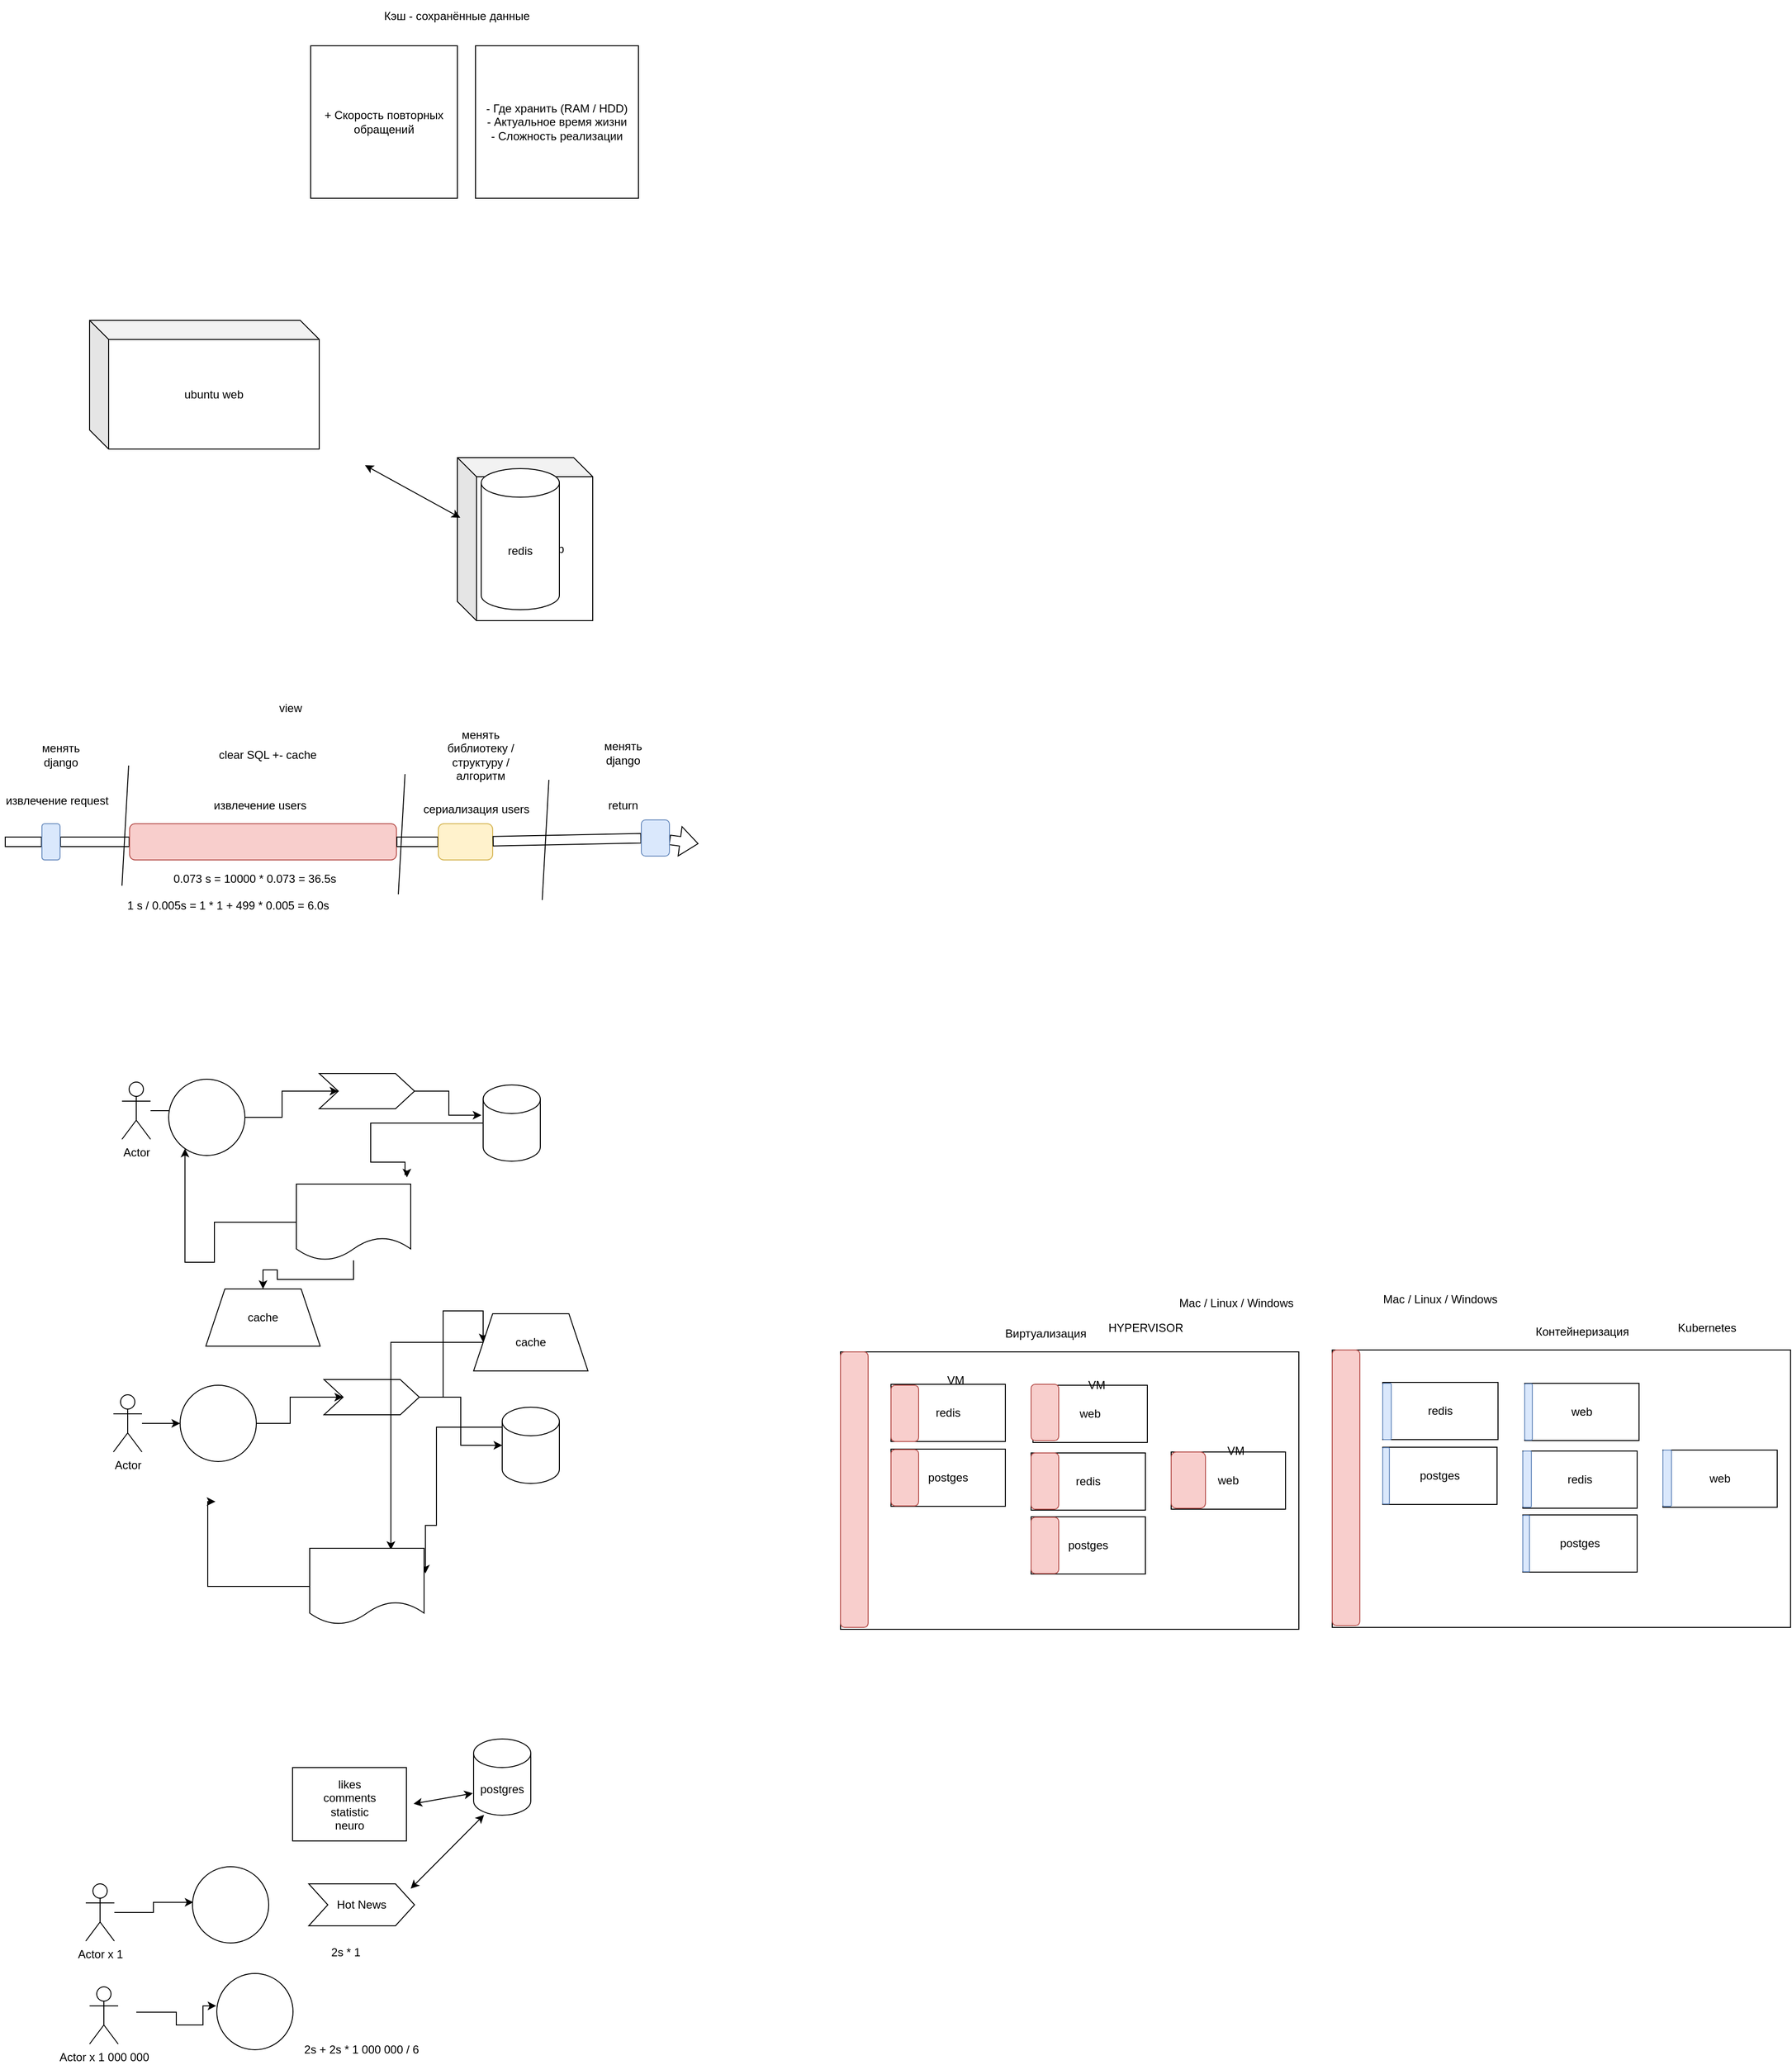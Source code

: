 <mxfile version="20.8.11" type="device"><diagram name="Страница 1" id="_RSNlABZVXpFi8hacFBN"><mxGraphModel dx="1127" dy="404" grid="0" gridSize="10" guides="1" tooltips="1" connect="1" arrows="1" fold="1" page="0" pageScale="1" pageWidth="827" pageHeight="1169" math="0" shadow="0"><root><mxCell id="0"/><mxCell id="1" parent="0"/><mxCell id="2Xgi0nuFD-_K6_30OUNM-1" value="+ Скорость повторных обращений" style="rounded=0;whiteSpace=wrap;html=1;" parent="1" vertex="1"><mxGeometry x="173" y="319" width="154" height="160" as="geometry"/></mxCell><mxCell id="2Xgi0nuFD-_K6_30OUNM-2" value="Кэш - сохранённые данные" style="text;html=1;strokeColor=none;fillColor=none;align=center;verticalAlign=middle;whiteSpace=wrap;rounded=0;" parent="1" vertex="1"><mxGeometry x="223" y="271" width="207" height="34" as="geometry"/></mxCell><mxCell id="2Xgi0nuFD-_K6_30OUNM-3" value="- Где хранить (RAM / HDD)&lt;br&gt;- Актуальное время жизни&lt;br&gt;- Сложность реализации" style="rounded=0;whiteSpace=wrap;html=1;" parent="1" vertex="1"><mxGeometry x="346" y="319" width="171" height="160" as="geometry"/></mxCell><mxCell id="2Xgi0nuFD-_K6_30OUNM-4" value="ubuntu web" style="shape=cube;whiteSpace=wrap;html=1;boundedLbl=1;backgroundOutline=1;darkOpacity=0.05;darkOpacity2=0.1;" parent="1" vertex="1"><mxGeometry x="-59" y="607" width="241" height="135" as="geometry"/></mxCell><mxCell id="2Xgi0nuFD-_K6_30OUNM-6" value="ubuntu web" style="shape=cube;whiteSpace=wrap;html=1;boundedLbl=1;backgroundOutline=1;darkOpacity=0.05;darkOpacity2=0.1;" parent="1" vertex="1"><mxGeometry x="327" y="751" width="142" height="171" as="geometry"/></mxCell><mxCell id="2Xgi0nuFD-_K6_30OUNM-5" value="redis" style="shape=cylinder3;whiteSpace=wrap;html=1;boundedLbl=1;backgroundOutline=1;size=15;" parent="1" vertex="1"><mxGeometry x="352" y="762.5" width="82" height="148" as="geometry"/></mxCell><mxCell id="2Xgi0nuFD-_K6_30OUNM-7" value="" style="endArrow=classic;startArrow=classic;html=1;rounded=0;" parent="1" edge="1"><mxGeometry width="50" height="50" relative="1" as="geometry"><mxPoint x="230" y="759" as="sourcePoint"/><mxPoint x="330" y="814" as="targetPoint"/></mxGeometry></mxCell><mxCell id="2Xgi0nuFD-_K6_30OUNM-9" value="view" style="text;html=1;strokeColor=none;fillColor=none;align=center;verticalAlign=middle;whiteSpace=wrap;rounded=0;" parent="1" vertex="1"><mxGeometry x="122" y="999" width="60" height="30" as="geometry"/></mxCell><mxCell id="2Xgi0nuFD-_K6_30OUNM-10" value="извлечение request" style="text;html=1;strokeColor=none;fillColor=none;align=center;verticalAlign=middle;whiteSpace=wrap;rounded=0;" parent="1" vertex="1"><mxGeometry x="-153" y="1096" width="120" height="30" as="geometry"/></mxCell><mxCell id="2Xgi0nuFD-_K6_30OUNM-11" value="" style="endArrow=none;html=1;rounded=0;" parent="1" edge="1"><mxGeometry width="50" height="50" relative="1" as="geometry"><mxPoint x="-25" y="1200" as="sourcePoint"/><mxPoint x="-18" y="1074" as="targetPoint"/></mxGeometry></mxCell><mxCell id="2Xgi0nuFD-_K6_30OUNM-8" value="" style="shape=flexArrow;endArrow=classic;html=1;rounded=0;startArrow=none;" parent="1" source="2Xgi0nuFD-_K6_30OUNM-26" edge="1"><mxGeometry width="50" height="50" relative="1" as="geometry"><mxPoint x="-148" y="1154" as="sourcePoint"/><mxPoint x="580" y="1156" as="targetPoint"/></mxGeometry></mxCell><mxCell id="2Xgi0nuFD-_K6_30OUNM-13" value="извлечение users" style="text;html=1;strokeColor=none;fillColor=none;align=center;verticalAlign=middle;whiteSpace=wrap;rounded=0;" parent="1" vertex="1"><mxGeometry x="59.5" y="1101" width="120" height="30" as="geometry"/></mxCell><mxCell id="2Xgi0nuFD-_K6_30OUNM-14" value="" style="endArrow=none;html=1;rounded=0;" parent="1" edge="1"><mxGeometry width="50" height="50" relative="1" as="geometry"><mxPoint x="265" y="1209" as="sourcePoint"/><mxPoint x="272" y="1083" as="targetPoint"/></mxGeometry></mxCell><mxCell id="2Xgi0nuFD-_K6_30OUNM-17" value="" style="shape=flexArrow;endArrow=none;html=1;rounded=0;startArrow=none;" parent="1" source="2Xgi0nuFD-_K6_30OUNM-12" target="2Xgi0nuFD-_K6_30OUNM-15" edge="1"><mxGeometry width="50" height="50" relative="1" as="geometry"><mxPoint x="-148" y="1154" as="sourcePoint"/><mxPoint x="480" y="1147" as="targetPoint"/><Array as="points"/></mxGeometry></mxCell><mxCell id="2Xgi0nuFD-_K6_30OUNM-15" value="" style="rounded=1;whiteSpace=wrap;html=1;fillColor=#f8cecc;strokeColor=#b85450;" parent="1" vertex="1"><mxGeometry x="-17" y="1135" width="280" height="38" as="geometry"/></mxCell><mxCell id="2Xgi0nuFD-_K6_30OUNM-18" value="сериализация users" style="text;html=1;strokeColor=none;fillColor=none;align=center;verticalAlign=middle;whiteSpace=wrap;rounded=0;" parent="1" vertex="1"><mxGeometry x="287" y="1105" width="120" height="30" as="geometry"/></mxCell><mxCell id="2Xgi0nuFD-_K6_30OUNM-20" value="" style="shape=flexArrow;endArrow=none;html=1;rounded=0;" parent="1" target="2Xgi0nuFD-_K6_30OUNM-12" edge="1"><mxGeometry width="50" height="50" relative="1" as="geometry"><mxPoint x="-148" y="1154" as="sourcePoint"/><mxPoint x="-18" y="1155.21" as="targetPoint"/><Array as="points"><mxPoint x="-111" y="1154"/></Array></mxGeometry></mxCell><mxCell id="2Xgi0nuFD-_K6_30OUNM-12" value="" style="rounded=1;whiteSpace=wrap;html=1;fillColor=#dae8fc;strokeColor=#6c8ebf;" parent="1" vertex="1"><mxGeometry x="-109" y="1135" width="19" height="38" as="geometry"/></mxCell><mxCell id="2Xgi0nuFD-_K6_30OUNM-21" value="0.073&amp;nbsp;s = 10000 *&amp;nbsp;0.073&lt;span style=&quot;background-color: initial;&quot;&gt;&amp;nbsp;=&amp;nbsp;&lt;/span&gt;36.5s" style="text;html=1;strokeColor=none;fillColor=none;align=center;verticalAlign=middle;whiteSpace=wrap;rounded=0;" parent="1" vertex="1"><mxGeometry x="26" y="1178" width="177" height="30" as="geometry"/></mxCell><mxCell id="2Xgi0nuFD-_K6_30OUNM-22" value="1 s / 0.005s = 1 * 1 + 499 * 0.005&amp;nbsp;=&amp;nbsp;6.0s" style="text;html=1;strokeColor=none;fillColor=none;align=center;verticalAlign=middle;whiteSpace=wrap;rounded=0;" parent="1" vertex="1"><mxGeometry x="-30" y="1206" width="233" height="30" as="geometry"/></mxCell><mxCell id="2Xgi0nuFD-_K6_30OUNM-23" value="" style="shape=flexArrow;endArrow=none;html=1;rounded=0;startArrow=none;" parent="1" source="2Xgi0nuFD-_K6_30OUNM-15" target="2Xgi0nuFD-_K6_30OUNM-19" edge="1"><mxGeometry width="50" height="50" relative="1" as="geometry"><mxPoint x="262" y="1153.089" as="sourcePoint"/><mxPoint x="480" y="1147" as="targetPoint"/></mxGeometry></mxCell><mxCell id="2Xgi0nuFD-_K6_30OUNM-19" value="" style="rounded=1;whiteSpace=wrap;html=1;fillColor=#fff2cc;strokeColor=#d6b656;" parent="1" vertex="1"><mxGeometry x="307" y="1135" width="57" height="38" as="geometry"/></mxCell><mxCell id="2Xgi0nuFD-_K6_30OUNM-24" value="" style="endArrow=none;html=1;rounded=0;" parent="1" edge="1"><mxGeometry width="50" height="50" relative="1" as="geometry"><mxPoint x="416" y="1215" as="sourcePoint"/><mxPoint x="423" y="1089" as="targetPoint"/></mxGeometry></mxCell><mxCell id="2Xgi0nuFD-_K6_30OUNM-25" value="return" style="text;html=1;strokeColor=none;fillColor=none;align=center;verticalAlign=middle;whiteSpace=wrap;rounded=0;" parent="1" vertex="1"><mxGeometry x="441" y="1101" width="120" height="30" as="geometry"/></mxCell><mxCell id="2Xgi0nuFD-_K6_30OUNM-27" value="" style="shape=flexArrow;endArrow=none;html=1;rounded=0;startArrow=none;" parent="1" source="2Xgi0nuFD-_K6_30OUNM-19" target="2Xgi0nuFD-_K6_30OUNM-26" edge="1"><mxGeometry width="50" height="50" relative="1" as="geometry"><mxPoint x="404" y="1154.499" as="sourcePoint"/><mxPoint x="580" y="1156" as="targetPoint"/></mxGeometry></mxCell><mxCell id="2Xgi0nuFD-_K6_30OUNM-26" value="" style="rounded=1;whiteSpace=wrap;html=1;fillColor=#dae8fc;strokeColor=#6c8ebf;" parent="1" vertex="1"><mxGeometry x="520" y="1131" width="29.5" height="38" as="geometry"/></mxCell><mxCell id="2Xgi0nuFD-_K6_30OUNM-28" value="менять django" style="text;html=1;strokeColor=none;fillColor=none;align=center;verticalAlign=middle;whiteSpace=wrap;rounded=0;" parent="1" vertex="1"><mxGeometry x="-119" y="1048" width="60" height="30" as="geometry"/></mxCell><mxCell id="2Xgi0nuFD-_K6_30OUNM-29" value="менять django" style="text;html=1;strokeColor=none;fillColor=none;align=center;verticalAlign=middle;whiteSpace=wrap;rounded=0;" parent="1" vertex="1"><mxGeometry x="471" y="1043" width="60" height="35" as="geometry"/></mxCell><mxCell id="2Xgi0nuFD-_K6_30OUNM-30" value="менять библиотеку / структуру / алгоритм" style="text;html=1;strokeColor=none;fillColor=none;align=center;verticalAlign=middle;whiteSpace=wrap;rounded=0;" parent="1" vertex="1"><mxGeometry x="307" y="1045.5" width="89" height="35" as="geometry"/></mxCell><mxCell id="2Xgi0nuFD-_K6_30OUNM-31" value="clear SQL +- cache" style="text;html=1;strokeColor=none;fillColor=none;align=center;verticalAlign=middle;whiteSpace=wrap;rounded=0;" parent="1" vertex="1"><mxGeometry x="49" y="1045.5" width="158" height="35" as="geometry"/></mxCell><mxCell id="2Xgi0nuFD-_K6_30OUNM-38" style="edgeStyle=orthogonalEdgeStyle;rounded=0;orthogonalLoop=1;jettySize=auto;html=1;entryX=0;entryY=0.5;entryDx=0;entryDy=0;" parent="1" source="2Xgi0nuFD-_K6_30OUNM-32" target="2Xgi0nuFD-_K6_30OUNM-33" edge="1"><mxGeometry relative="1" as="geometry"/></mxCell><mxCell id="2Xgi0nuFD-_K6_30OUNM-32" value="Actor" style="shape=umlActor;verticalLabelPosition=bottom;verticalAlign=top;html=1;outlineConnect=0;" parent="1" vertex="1"><mxGeometry x="-25" y="1406" width="30" height="60" as="geometry"/></mxCell><mxCell id="2Xgi0nuFD-_K6_30OUNM-39" style="edgeStyle=orthogonalEdgeStyle;rounded=0;orthogonalLoop=1;jettySize=auto;html=1;entryX=0;entryY=0.5;entryDx=0;entryDy=0;" parent="1" source="2Xgi0nuFD-_K6_30OUNM-33" target="2Xgi0nuFD-_K6_30OUNM-35" edge="1"><mxGeometry relative="1" as="geometry"/></mxCell><mxCell id="2Xgi0nuFD-_K6_30OUNM-33" value="" style="ellipse;whiteSpace=wrap;html=1;aspect=fixed;" parent="1" vertex="1"><mxGeometry x="24" y="1403" width="80" height="80" as="geometry"/></mxCell><mxCell id="2Xgi0nuFD-_K6_30OUNM-42" style="edgeStyle=orthogonalEdgeStyle;rounded=0;orthogonalLoop=1;jettySize=auto;html=1;" parent="1" source="2Xgi0nuFD-_K6_30OUNM-34" edge="1"><mxGeometry relative="1" as="geometry"><mxPoint x="274" y="1506" as="targetPoint"/><Array as="points"><mxPoint x="236" y="1449"/><mxPoint x="236" y="1490"/><mxPoint x="272" y="1490"/><mxPoint x="272" y="1503"/><mxPoint x="274" y="1503"/></Array></mxGeometry></mxCell><mxCell id="2Xgi0nuFD-_K6_30OUNM-34" value="" style="shape=cylinder3;whiteSpace=wrap;html=1;boundedLbl=1;backgroundOutline=1;size=15;" parent="1" vertex="1"><mxGeometry x="354" y="1409" width="60" height="80" as="geometry"/></mxCell><mxCell id="2Xgi0nuFD-_K6_30OUNM-40" style="edgeStyle=orthogonalEdgeStyle;rounded=0;orthogonalLoop=1;jettySize=auto;html=1;entryX=-0.031;entryY=0.397;entryDx=0;entryDy=0;entryPerimeter=0;" parent="1" source="2Xgi0nuFD-_K6_30OUNM-35" target="2Xgi0nuFD-_K6_30OUNM-34" edge="1"><mxGeometry relative="1" as="geometry"/></mxCell><mxCell id="2Xgi0nuFD-_K6_30OUNM-35" value="" style="shape=step;perimeter=stepPerimeter;whiteSpace=wrap;html=1;fixedSize=1;" parent="1" vertex="1"><mxGeometry x="182" y="1397" width="100" height="37" as="geometry"/></mxCell><mxCell id="2Xgi0nuFD-_K6_30OUNM-43" style="edgeStyle=orthogonalEdgeStyle;rounded=0;orthogonalLoop=1;jettySize=auto;html=1;entryX=0.214;entryY=0.911;entryDx=0;entryDy=0;entryPerimeter=0;" parent="1" source="2Xgi0nuFD-_K6_30OUNM-37" target="2Xgi0nuFD-_K6_30OUNM-33" edge="1"><mxGeometry relative="1" as="geometry"><Array as="points"><mxPoint x="72" y="1553"/><mxPoint x="72" y="1595"/><mxPoint x="41" y="1595"/></Array></mxGeometry></mxCell><mxCell id="2Xgi0nuFD-_K6_30OUNM-45" style="edgeStyle=orthogonalEdgeStyle;rounded=0;orthogonalLoop=1;jettySize=auto;html=1;" parent="1" source="2Xgi0nuFD-_K6_30OUNM-37" target="2Xgi0nuFD-_K6_30OUNM-44" edge="1"><mxGeometry relative="1" as="geometry"/></mxCell><mxCell id="2Xgi0nuFD-_K6_30OUNM-37" value="" style="shape=document;whiteSpace=wrap;html=1;boundedLbl=1;" parent="1" vertex="1"><mxGeometry x="158" y="1513" width="120" height="80" as="geometry"/></mxCell><mxCell id="2Xgi0nuFD-_K6_30OUNM-44" value="cache" style="shape=trapezoid;perimeter=trapezoidPerimeter;whiteSpace=wrap;html=1;fixedSize=1;" parent="1" vertex="1"><mxGeometry x="63" y="1623" width="120" height="60" as="geometry"/></mxCell><mxCell id="2Xgi0nuFD-_K6_30OUNM-48" style="edgeStyle=orthogonalEdgeStyle;rounded=0;orthogonalLoop=1;jettySize=auto;html=1;entryX=0;entryY=0.5;entryDx=0;entryDy=0;" parent="1" source="2Xgi0nuFD-_K6_30OUNM-46" target="2Xgi0nuFD-_K6_30OUNM-47" edge="1"><mxGeometry relative="1" as="geometry"/></mxCell><mxCell id="2Xgi0nuFD-_K6_30OUNM-46" value="Actor" style="shape=umlActor;verticalLabelPosition=bottom;verticalAlign=top;html=1;outlineConnect=0;" parent="1" vertex="1"><mxGeometry x="-34" y="1734" width="30" height="60" as="geometry"/></mxCell><mxCell id="2Xgi0nuFD-_K6_30OUNM-50" style="edgeStyle=orthogonalEdgeStyle;rounded=0;orthogonalLoop=1;jettySize=auto;html=1;entryX=0;entryY=0.5;entryDx=0;entryDy=0;" parent="1" source="2Xgi0nuFD-_K6_30OUNM-47" target="2Xgi0nuFD-_K6_30OUNM-49" edge="1"><mxGeometry relative="1" as="geometry"/></mxCell><mxCell id="2Xgi0nuFD-_K6_30OUNM-47" value="" style="ellipse;whiteSpace=wrap;html=1;aspect=fixed;" parent="1" vertex="1"><mxGeometry x="36" y="1724" width="80" height="80" as="geometry"/></mxCell><mxCell id="2Xgi0nuFD-_K6_30OUNM-53" style="edgeStyle=orthogonalEdgeStyle;rounded=0;orthogonalLoop=1;jettySize=auto;html=1;entryX=0;entryY=0.5;entryDx=0;entryDy=0;" parent="1" source="2Xgi0nuFD-_K6_30OUNM-49" target="2Xgi0nuFD-_K6_30OUNM-52" edge="1"><mxGeometry relative="1" as="geometry"><Array as="points"><mxPoint x="312" y="1736"/><mxPoint x="312" y="1646"/></Array></mxGeometry></mxCell><mxCell id="2Xgi0nuFD-_K6_30OUNM-54" style="edgeStyle=orthogonalEdgeStyle;rounded=0;orthogonalLoop=1;jettySize=auto;html=1;entryX=0;entryY=0.5;entryDx=0;entryDy=0;entryPerimeter=0;" parent="1" source="2Xgi0nuFD-_K6_30OUNM-49" target="2Xgi0nuFD-_K6_30OUNM-51" edge="1"><mxGeometry relative="1" as="geometry"/></mxCell><mxCell id="2Xgi0nuFD-_K6_30OUNM-49" value="" style="shape=step;perimeter=stepPerimeter;whiteSpace=wrap;html=1;fixedSize=1;" parent="1" vertex="1"><mxGeometry x="187" y="1718" width="100" height="37" as="geometry"/></mxCell><mxCell id="2Xgi0nuFD-_K6_30OUNM-56" style="edgeStyle=orthogonalEdgeStyle;rounded=0;orthogonalLoop=1;jettySize=auto;html=1;entryX=1.012;entryY=0.33;entryDx=0;entryDy=0;entryPerimeter=0;" parent="1" source="2Xgi0nuFD-_K6_30OUNM-51" target="2Xgi0nuFD-_K6_30OUNM-55" edge="1"><mxGeometry relative="1" as="geometry"><Array as="points"><mxPoint x="305" y="1768"/><mxPoint x="305" y="1871"/></Array></mxGeometry></mxCell><mxCell id="2Xgi0nuFD-_K6_30OUNM-51" value="" style="shape=cylinder3;whiteSpace=wrap;html=1;boundedLbl=1;backgroundOutline=1;size=15;" parent="1" vertex="1"><mxGeometry x="374" y="1747" width="60" height="80" as="geometry"/></mxCell><mxCell id="2Xgi0nuFD-_K6_30OUNM-57" style="edgeStyle=orthogonalEdgeStyle;rounded=0;orthogonalLoop=1;jettySize=auto;html=1;entryX=0.71;entryY=0.021;entryDx=0;entryDy=0;entryPerimeter=0;" parent="1" source="2Xgi0nuFD-_K6_30OUNM-52" target="2Xgi0nuFD-_K6_30OUNM-55" edge="1"><mxGeometry relative="1" as="geometry"/></mxCell><mxCell id="2Xgi0nuFD-_K6_30OUNM-52" value="cache" style="shape=trapezoid;perimeter=trapezoidPerimeter;whiteSpace=wrap;html=1;fixedSize=1;" parent="1" vertex="1"><mxGeometry x="344" y="1649" width="120" height="60" as="geometry"/></mxCell><mxCell id="2Xgi0nuFD-_K6_30OUNM-59" style="edgeStyle=orthogonalEdgeStyle;rounded=0;orthogonalLoop=1;jettySize=auto;html=1;" parent="1" source="2Xgi0nuFD-_K6_30OUNM-55" edge="1"><mxGeometry relative="1" as="geometry"><mxPoint x="73.024" y="1846" as="targetPoint"/><Array as="points"><mxPoint x="65" y="1935"/><mxPoint x="65" y="1846"/></Array></mxGeometry></mxCell><mxCell id="2Xgi0nuFD-_K6_30OUNM-55" value="" style="shape=document;whiteSpace=wrap;html=1;boundedLbl=1;" parent="1" vertex="1"><mxGeometry x="172" y="1895" width="120" height="80" as="geometry"/></mxCell><mxCell id="yA5HiEKeltEfJL_65Ya_-3" style="edgeStyle=orthogonalEdgeStyle;rounded=0;orthogonalLoop=1;jettySize=auto;html=1;entryX=0.012;entryY=0.467;entryDx=0;entryDy=0;entryPerimeter=0;" edge="1" parent="1" source="yA5HiEKeltEfJL_65Ya_-1" target="yA5HiEKeltEfJL_65Ya_-2"><mxGeometry relative="1" as="geometry"/></mxCell><mxCell id="yA5HiEKeltEfJL_65Ya_-1" value="Actor x 1" style="shape=umlActor;verticalLabelPosition=bottom;verticalAlign=top;html=1;outlineConnect=0;" vertex="1" parent="1"><mxGeometry x="-63" y="2247" width="30" height="60" as="geometry"/></mxCell><mxCell id="yA5HiEKeltEfJL_65Ya_-2" value="" style="ellipse;whiteSpace=wrap;html=1;aspect=fixed;" vertex="1" parent="1"><mxGeometry x="49" y="2229" width="80" height="80" as="geometry"/></mxCell><mxCell id="yA5HiEKeltEfJL_65Ya_-4" value="Hot News" style="shape=step;perimeter=stepPerimeter;whiteSpace=wrap;html=1;fixedSize=1;" vertex="1" parent="1"><mxGeometry x="171" y="2247" width="111" height="44" as="geometry"/></mxCell><mxCell id="yA5HiEKeltEfJL_65Ya_-6" value="likes&lt;br&gt;comments&lt;br&gt;statistic&lt;br&gt;neuro" style="rounded=0;whiteSpace=wrap;html=1;" vertex="1" parent="1"><mxGeometry x="154" y="2125" width="119.5" height="77" as="geometry"/></mxCell><mxCell id="yA5HiEKeltEfJL_65Ya_-7" value="2s * 1" style="text;html=1;strokeColor=none;fillColor=none;align=center;verticalAlign=middle;whiteSpace=wrap;rounded=0;" vertex="1" parent="1"><mxGeometry x="179.5" y="2304" width="60" height="30" as="geometry"/></mxCell><mxCell id="yA5HiEKeltEfJL_65Ya_-8" value="Actor x 1 000 000" style="shape=umlActor;verticalLabelPosition=bottom;verticalAlign=top;html=1;outlineConnect=0;" vertex="1" parent="1"><mxGeometry x="-59" y="2355" width="30" height="60" as="geometry"/></mxCell><mxCell id="yA5HiEKeltEfJL_65Ya_-9" style="edgeStyle=orthogonalEdgeStyle;rounded=0;orthogonalLoop=1;jettySize=auto;html=1;entryX=0.012;entryY=0.467;entryDx=0;entryDy=0;entryPerimeter=0;" edge="1" parent="1"><mxGeometry relative="1" as="geometry"><mxPoint x="-10" y="2381.62" as="sourcePoint"/><mxPoint x="73.96" y="2374.98" as="targetPoint"/><Array as="points"><mxPoint x="32" y="2382"/><mxPoint x="32" y="2395"/><mxPoint x="60" y="2395"/><mxPoint x="60" y="2375"/></Array></mxGeometry></mxCell><mxCell id="yA5HiEKeltEfJL_65Ya_-10" value="" style="ellipse;whiteSpace=wrap;html=1;aspect=fixed;" vertex="1" parent="1"><mxGeometry x="74.5" y="2341" width="80" height="80" as="geometry"/></mxCell><mxCell id="yA5HiEKeltEfJL_65Ya_-11" value="2s + 2s * 1 000 000 / 6" style="text;html=1;strokeColor=none;fillColor=none;align=center;verticalAlign=middle;whiteSpace=wrap;rounded=0;" vertex="1" parent="1"><mxGeometry x="154" y="2406" width="145" height="30" as="geometry"/></mxCell><mxCell id="yA5HiEKeltEfJL_65Ya_-12" value="postgres" style="shape=cylinder3;whiteSpace=wrap;html=1;boundedLbl=1;backgroundOutline=1;size=15;" vertex="1" parent="1"><mxGeometry x="344" y="2095" width="60" height="80" as="geometry"/></mxCell><mxCell id="yA5HiEKeltEfJL_65Ya_-13" value="" style="endArrow=classic;startArrow=classic;html=1;rounded=0;entryX=-0.014;entryY=0.713;entryDx=0;entryDy=0;entryPerimeter=0;" edge="1" parent="1" target="yA5HiEKeltEfJL_65Ya_-12"><mxGeometry width="50" height="50" relative="1" as="geometry"><mxPoint x="281" y="2163" as="sourcePoint"/><mxPoint x="360" y="2126" as="targetPoint"/></mxGeometry></mxCell><mxCell id="yA5HiEKeltEfJL_65Ya_-14" value="" style="endArrow=classic;startArrow=classic;html=1;rounded=0;entryX=0.183;entryY=0.995;entryDx=0;entryDy=0;entryPerimeter=0;" edge="1" parent="1" target="yA5HiEKeltEfJL_65Ya_-12"><mxGeometry width="50" height="50" relative="1" as="geometry"><mxPoint x="278" y="2252" as="sourcePoint"/><mxPoint x="357" y="2215" as="targetPoint"/></mxGeometry></mxCell><mxCell id="yA5HiEKeltEfJL_65Ya_-15" value="" style="rounded=0;whiteSpace=wrap;html=1;" vertex="1" parent="1"><mxGeometry x="729" y="1689" width="481" height="291" as="geometry"/></mxCell><mxCell id="yA5HiEKeltEfJL_65Ya_-17" value="" style="rounded=1;whiteSpace=wrap;html=1;fillColor=#f8cecc;strokeColor=#b85450;" vertex="1" parent="1"><mxGeometry x="729" y="1689" width="29" height="289" as="geometry"/></mxCell><mxCell id="yA5HiEKeltEfJL_65Ya_-19" value="redis" style="rounded=0;whiteSpace=wrap;html=1;" vertex="1" parent="1"><mxGeometry x="782" y="1723" width="120" height="60" as="geometry"/></mxCell><mxCell id="yA5HiEKeltEfJL_65Ya_-20" value="web" style="rounded=0;whiteSpace=wrap;html=1;" vertex="1" parent="1"><mxGeometry x="931" y="1724" width="120" height="60" as="geometry"/></mxCell><mxCell id="yA5HiEKeltEfJL_65Ya_-21" value="postges" style="rounded=0;whiteSpace=wrap;html=1;" vertex="1" parent="1"><mxGeometry x="782" y="1791" width="120" height="60" as="geometry"/></mxCell><mxCell id="yA5HiEKeltEfJL_65Ya_-22" value="" style="rounded=1;whiteSpace=wrap;html=1;fillColor=#f8cecc;strokeColor=#b85450;" vertex="1" parent="1"><mxGeometry x="782" y="1724" width="29" height="59" as="geometry"/></mxCell><mxCell id="yA5HiEKeltEfJL_65Ya_-23" value="" style="rounded=1;whiteSpace=wrap;html=1;fillColor=#f8cecc;strokeColor=#b85450;" vertex="1" parent="1"><mxGeometry x="929" y="1723" width="29" height="59" as="geometry"/></mxCell><mxCell id="yA5HiEKeltEfJL_65Ya_-24" value="" style="rounded=1;whiteSpace=wrap;html=1;fillColor=#f8cecc;strokeColor=#b85450;" vertex="1" parent="1"><mxGeometry x="782" y="1791.5" width="29" height="59" as="geometry"/></mxCell><mxCell id="yA5HiEKeltEfJL_65Ya_-25" value="redis" style="rounded=0;whiteSpace=wrap;html=1;" vertex="1" parent="1"><mxGeometry x="929" y="1795" width="120" height="60" as="geometry"/></mxCell><mxCell id="yA5HiEKeltEfJL_65Ya_-26" value="web" style="rounded=0;whiteSpace=wrap;html=1;" vertex="1" parent="1"><mxGeometry x="1076" y="1794" width="120" height="60" as="geometry"/></mxCell><mxCell id="yA5HiEKeltEfJL_65Ya_-27" value="postges" style="rounded=0;whiteSpace=wrap;html=1;" vertex="1" parent="1"><mxGeometry x="929" y="1862" width="120" height="60" as="geometry"/></mxCell><mxCell id="yA5HiEKeltEfJL_65Ya_-28" value="" style="rounded=1;whiteSpace=wrap;html=1;fillColor=#f8cecc;strokeColor=#b85450;" vertex="1" parent="1"><mxGeometry x="929" y="1795" width="29" height="59" as="geometry"/></mxCell><mxCell id="yA5HiEKeltEfJL_65Ya_-29" value="" style="rounded=1;whiteSpace=wrap;html=1;fillColor=#f8cecc;strokeColor=#b85450;" vertex="1" parent="1"><mxGeometry x="1076" y="1794" width="36" height="59" as="geometry"/></mxCell><mxCell id="yA5HiEKeltEfJL_65Ya_-30" value="" style="rounded=1;whiteSpace=wrap;html=1;fillColor=#f8cecc;strokeColor=#b85450;" vertex="1" parent="1"><mxGeometry x="929" y="1862.5" width="29" height="59" as="geometry"/></mxCell><mxCell id="yA5HiEKeltEfJL_65Ya_-31" value="Виртуализация" style="text;html=1;strokeColor=none;fillColor=none;align=center;verticalAlign=middle;whiteSpace=wrap;rounded=0;" vertex="1" parent="1"><mxGeometry x="902" y="1655" width="85" height="30" as="geometry"/></mxCell><mxCell id="yA5HiEKeltEfJL_65Ya_-32" value="" style="rounded=0;whiteSpace=wrap;html=1;" vertex="1" parent="1"><mxGeometry x="1245" y="1687" width="481" height="291" as="geometry"/></mxCell><mxCell id="yA5HiEKeltEfJL_65Ya_-33" value="" style="rounded=1;whiteSpace=wrap;html=1;fillColor=#f8cecc;strokeColor=#b85450;" vertex="1" parent="1"><mxGeometry x="1245" y="1687" width="29" height="289" as="geometry"/></mxCell><mxCell id="yA5HiEKeltEfJL_65Ya_-34" value="redis" style="rounded=0;whiteSpace=wrap;html=1;" vertex="1" parent="1"><mxGeometry x="1298" y="1721" width="121" height="60" as="geometry"/></mxCell><mxCell id="yA5HiEKeltEfJL_65Ya_-35" value="web" style="rounded=0;whiteSpace=wrap;html=1;" vertex="1" parent="1"><mxGeometry x="1447" y="1722" width="120" height="60" as="geometry"/></mxCell><mxCell id="yA5HiEKeltEfJL_65Ya_-36" value="postges" style="rounded=0;whiteSpace=wrap;html=1;" vertex="1" parent="1"><mxGeometry x="1298" y="1789" width="120" height="60" as="geometry"/></mxCell><mxCell id="yA5HiEKeltEfJL_65Ya_-37" value="" style="rounded=1;whiteSpace=wrap;html=1;fillColor=#dae8fc;strokeColor=#6c8ebf;" vertex="1" parent="1"><mxGeometry x="1298" y="1722" width="9" height="59" as="geometry"/></mxCell><mxCell id="yA5HiEKeltEfJL_65Ya_-38" value="" style="rounded=1;whiteSpace=wrap;html=1;fillColor=#dae8fc;strokeColor=#6c8ebf;" vertex="1" parent="1"><mxGeometry x="1447" y="1722.5" width="8" height="59" as="geometry"/></mxCell><mxCell id="yA5HiEKeltEfJL_65Ya_-39" value="" style="rounded=1;whiteSpace=wrap;html=1;fillColor=#dae8fc;strokeColor=#6c8ebf;" vertex="1" parent="1"><mxGeometry x="1298" y="1789.5" width="7" height="59" as="geometry"/></mxCell><mxCell id="yA5HiEKeltEfJL_65Ya_-40" value="redis" style="rounded=0;whiteSpace=wrap;html=1;" vertex="1" parent="1"><mxGeometry x="1445" y="1793" width="120" height="60" as="geometry"/></mxCell><mxCell id="yA5HiEKeltEfJL_65Ya_-41" value="web" style="rounded=0;whiteSpace=wrap;html=1;" vertex="1" parent="1"><mxGeometry x="1592" y="1792" width="120" height="60" as="geometry"/></mxCell><mxCell id="yA5HiEKeltEfJL_65Ya_-42" value="postges" style="rounded=0;whiteSpace=wrap;html=1;" vertex="1" parent="1"><mxGeometry x="1445" y="1860" width="120" height="60" as="geometry"/></mxCell><mxCell id="yA5HiEKeltEfJL_65Ya_-43" value="" style="rounded=1;whiteSpace=wrap;html=1;fillColor=#dae8fc;strokeColor=#6c8ebf;" vertex="1" parent="1"><mxGeometry x="1445" y="1793" width="9" height="59" as="geometry"/></mxCell><mxCell id="yA5HiEKeltEfJL_65Ya_-44" value="" style="rounded=1;whiteSpace=wrap;html=1;fillColor=#dae8fc;strokeColor=#6c8ebf;" vertex="1" parent="1"><mxGeometry x="1592" y="1792" width="9" height="59" as="geometry"/></mxCell><mxCell id="yA5HiEKeltEfJL_65Ya_-45" value="" style="rounded=1;whiteSpace=wrap;html=1;fillColor=#dae8fc;strokeColor=#6c8ebf;" vertex="1" parent="1"><mxGeometry x="1445" y="1860.5" width="7" height="59" as="geometry"/></mxCell><mxCell id="yA5HiEKeltEfJL_65Ya_-46" value="Контейнеризация" style="text;html=1;strokeColor=none;fillColor=none;align=center;verticalAlign=middle;whiteSpace=wrap;rounded=0;" vertex="1" parent="1"><mxGeometry x="1457.5" y="1653" width="99" height="30" as="geometry"/></mxCell><mxCell id="yA5HiEKeltEfJL_65Ya_-47" value="VM" style="text;html=1;strokeColor=none;fillColor=none;align=center;verticalAlign=middle;whiteSpace=wrap;rounded=0;" vertex="1" parent="1"><mxGeometry x="968" y="1709" width="60" height="30" as="geometry"/></mxCell><mxCell id="yA5HiEKeltEfJL_65Ya_-48" value="VM" style="text;html=1;strokeColor=none;fillColor=none;align=center;verticalAlign=middle;whiteSpace=wrap;rounded=0;" vertex="1" parent="1"><mxGeometry x="1114" y="1778" width="60" height="30" as="geometry"/></mxCell><mxCell id="yA5HiEKeltEfJL_65Ya_-49" value="VM" style="text;html=1;strokeColor=none;fillColor=none;align=center;verticalAlign=middle;whiteSpace=wrap;rounded=0;" vertex="1" parent="1"><mxGeometry x="820" y="1704" width="60" height="30" as="geometry"/></mxCell><mxCell id="yA5HiEKeltEfJL_65Ya_-50" value="HYPERVISOR" style="text;html=1;strokeColor=none;fillColor=none;align=center;verticalAlign=middle;whiteSpace=wrap;rounded=0;" vertex="1" parent="1"><mxGeometry x="991" y="1649" width="117" height="30" as="geometry"/></mxCell><mxCell id="yA5HiEKeltEfJL_65Ya_-51" value="Kubernetes" style="text;html=1;strokeColor=none;fillColor=none;align=center;verticalAlign=middle;whiteSpace=wrap;rounded=0;" vertex="1" parent="1"><mxGeometry x="1580" y="1649" width="117" height="30" as="geometry"/></mxCell><mxCell id="yA5HiEKeltEfJL_65Ya_-52" value="Mac / Linux / Windows" style="text;html=1;strokeColor=none;fillColor=none;align=center;verticalAlign=middle;whiteSpace=wrap;rounded=0;" vertex="1" parent="1"><mxGeometry x="1287.5" y="1619" width="141" height="30" as="geometry"/></mxCell><mxCell id="yA5HiEKeltEfJL_65Ya_-53" value="Mac / Linux / Windows" style="text;html=1;strokeColor=none;fillColor=none;align=center;verticalAlign=middle;whiteSpace=wrap;rounded=0;" vertex="1" parent="1"><mxGeometry x="1073.5" y="1623" width="141" height="30" as="geometry"/></mxCell></root></mxGraphModel></diagram></mxfile>